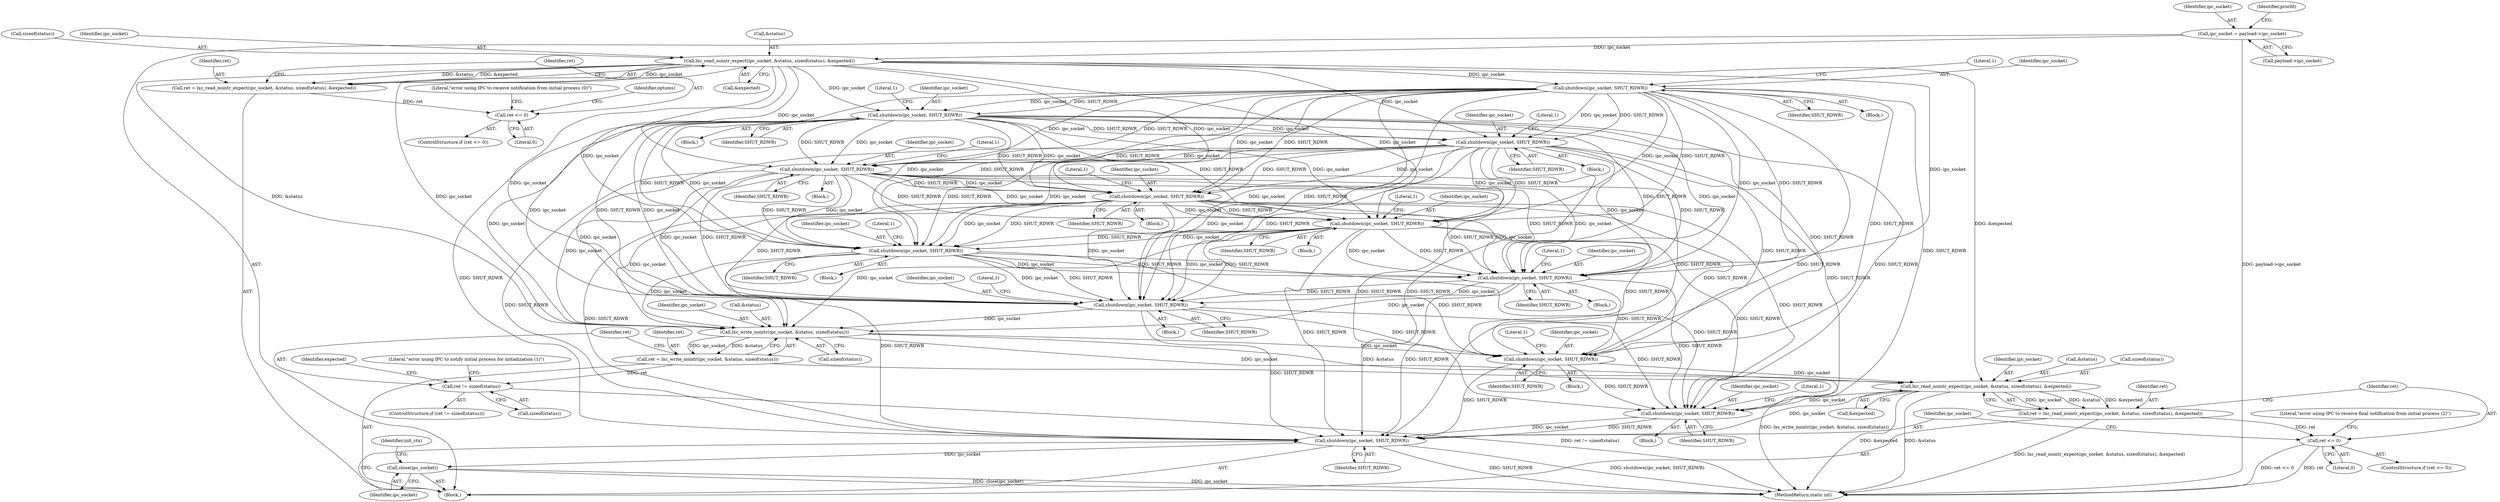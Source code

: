 digraph "0_lxc_81f466d05f2a89cb4f122ef7f593ff3f279b165c@API" {
"1000127" [label="(Call,ipc_socket = payload->ipc_socket)"];
"1000167" [label="(Call,lxc_read_nointr_expect(ipc_socket, &status, sizeof(status), &expected))"];
"1000165" [label="(Call,ret = lxc_read_nointr_expect(ipc_socket, &status, sizeof(status), &expected))"];
"1000176" [label="(Call,ret <= 0)"];
"1000182" [label="(Call,shutdown(ipc_socket, SHUT_RDWR))"];
"1000210" [label="(Call,shutdown(ipc_socket, SHUT_RDWR))"];
"1000251" [label="(Call,shutdown(ipc_socket, SHUT_RDWR))"];
"1000275" [label="(Call,shutdown(ipc_socket, SHUT_RDWR))"];
"1000300" [label="(Call,shutdown(ipc_socket, SHUT_RDWR))"];
"1000368" [label="(Call,shutdown(ipc_socket, SHUT_RDWR))"];
"1000388" [label="(Call,shutdown(ipc_socket, SHUT_RDWR))"];
"1000415" [label="(Call,shutdown(ipc_socket, SHUT_RDWR))"];
"1000437" [label="(Call,shutdown(ipc_socket, SHUT_RDWR))"];
"1000448" [label="(Call,lxc_write_nointr(ipc_socket, &status, sizeof(status)))"];
"1000446" [label="(Call,ret = lxc_write_nointr(ipc_socket, &status, sizeof(status)))"];
"1000455" [label="(Call,ret != sizeof(status))"];
"1000462" [label="(Call,shutdown(ipc_socket, SHUT_RDWR))"];
"1000477" [label="(Call,lxc_read_nointr_expect(ipc_socket, &status, sizeof(status), &expected))"];
"1000475" [label="(Call,ret = lxc_read_nointr_expect(ipc_socket, &status, sizeof(status), &expected))"];
"1000486" [label="(Call,ret <= 0)"];
"1000492" [label="(Call,shutdown(ipc_socket, SHUT_RDWR))"];
"1000498" [label="(Call,shutdown(ipc_socket, SHUT_RDWR))"];
"1000501" [label="(Call,close(ipc_socket))"];
"1000448" [label="(Call,lxc_write_nointr(ipc_socket, &status, sizeof(status)))"];
"1000177" [label="(Identifier,ret)"];
"1000305" [label="(Literal,1)"];
"1000491" [label="(Literal,\"error using IPC to receive final notification from initial process (2)\")"];
"1000215" [label="(Literal,1)"];
"1000469" [label="(Identifier,expected)"];
"1000467" [label="(Literal,1)"];
"1000485" [label="(ControlStructure,if (ret <= 0))"];
"1000493" [label="(Identifier,ipc_socket)"];
"1000454" [label="(ControlStructure,if (ret != sizeof(status)))"];
"1000171" [label="(Call,sizeof(status))"];
"1000415" [label="(Call,shutdown(ipc_socket, SHUT_RDWR))"];
"1000462" [label="(Call,shutdown(ipc_socket, SHUT_RDWR))"];
"1000193" [label="(Identifier,options)"];
"1000494" [label="(Identifier,SHUT_RDWR)"];
"1000277" [label="(Identifier,SHUT_RDWR)"];
"1000455" [label="(Call,ret != sizeof(status))"];
"1000389" [label="(Identifier,ipc_socket)"];
"1000498" [label="(Call,shutdown(ipc_socket, SHUT_RDWR))"];
"1000184" [label="(Identifier,SHUT_RDWR)"];
"1000420" [label="(Literal,1)"];
"1000272" [label="(Block,)"];
"1000461" [label="(Literal,\"error using IPC to notify initial process for initialization (1)\")"];
"1000457" [label="(Call,sizeof(status))"];
"1000183" [label="(Identifier,ipc_socket)"];
"1000446" [label="(Call,ret = lxc_write_nointr(ipc_socket, &status, sizeof(status)))"];
"1000390" [label="(Identifier,SHUT_RDWR)"];
"1000388" [label="(Call,shutdown(ipc_socket, SHUT_RDWR))"];
"1000165" [label="(Call,ret = lxc_read_nointr_expect(ipc_socket, &status, sizeof(status), &expected))"];
"1000500" [label="(Identifier,SHUT_RDWR)"];
"1000166" [label="(Identifier,ret)"];
"1000187" [label="(Literal,1)"];
"1000173" [label="(Call,&expected)"];
"1000280" [label="(Literal,1)"];
"1000438" [label="(Identifier,ipc_socket)"];
"1000478" [label="(Identifier,ipc_socket)"];
"1000452" [label="(Call,sizeof(status))"];
"1000393" [label="(Literal,1)"];
"1000368" [label="(Call,shutdown(ipc_socket, SHUT_RDWR))"];
"1000128" [label="(Identifier,ipc_socket)"];
"1000464" [label="(Identifier,SHUT_RDWR)"];
"1000182" [label="(Call,shutdown(ipc_socket, SHUT_RDWR))"];
"1000129" [label="(Call,payload->ipc_socket)"];
"1000119" [label="(Block,)"];
"1000416" [label="(Identifier,ipc_socket)"];
"1000497" [label="(Literal,1)"];
"1000211" [label="(Identifier,ipc_socket)"];
"1000175" [label="(ControlStructure,if (ret <= 0))"];
"1000456" [label="(Identifier,ret)"];
"1000475" [label="(Call,ret = lxc_read_nointr_expect(ipc_socket, &status, sizeof(status), &expected))"];
"1000370" [label="(Identifier,SHUT_RDWR)"];
"1000168" [label="(Identifier,ipc_socket)"];
"1000502" [label="(Identifier,ipc_socket)"];
"1000463" [label="(Identifier,ipc_socket)"];
"1000499" [label="(Identifier,ipc_socket)"];
"1000302" [label="(Identifier,SHUT_RDWR)"];
"1000297" [label="(Block,)"];
"1000301" [label="(Identifier,ipc_socket)"];
"1000486" [label="(Call,ret <= 0)"];
"1000276" [label="(Identifier,ipc_socket)"];
"1000501" [label="(Call,close(ipc_socket))"];
"1000439" [label="(Identifier,SHUT_RDWR)"];
"1000437" [label="(Call,shutdown(ipc_socket, SHUT_RDWR))"];
"1000169" [label="(Call,&status)"];
"1000492" [label="(Call,shutdown(ipc_socket, SHUT_RDWR))"];
"1000385" [label="(Block,)"];
"1000507" [label="(Identifier,init_ctx)"];
"1000210" [label="(Call,shutdown(ipc_socket, SHUT_RDWR))"];
"1000483" [label="(Call,&expected)"];
"1000256" [label="(Literal,1)"];
"1000744" [label="(MethodReturn,static int)"];
"1000275" [label="(Call,shutdown(ipc_socket, SHUT_RDWR))"];
"1000181" [label="(Literal,\"error using IPC to receive notification from initial process (0)\")"];
"1000167" [label="(Call,lxc_read_nointr_expect(ipc_socket, &status, sizeof(status), &expected))"];
"1000489" [label="(Block,)"];
"1000178" [label="(Literal,0)"];
"1000253" [label="(Identifier,SHUT_RDWR)"];
"1000209" [label="(Block,)"];
"1000373" [label="(Literal,1)"];
"1000479" [label="(Call,&status)"];
"1000447" [label="(Identifier,ret)"];
"1000477" [label="(Call,lxc_read_nointr_expect(ipc_socket, &status, sizeof(status), &expected))"];
"1000176" [label="(Call,ret <= 0)"];
"1000365" [label="(Block,)"];
"1000459" [label="(Block,)"];
"1000449" [label="(Identifier,ipc_socket)"];
"1000369" [label="(Identifier,ipc_socket)"];
"1000212" [label="(Identifier,SHUT_RDWR)"];
"1000127" [label="(Call,ipc_socket = payload->ipc_socket)"];
"1000252" [label="(Identifier,ipc_socket)"];
"1000434" [label="(Block,)"];
"1000179" [label="(Block,)"];
"1000487" [label="(Identifier,ret)"];
"1000442" [label="(Literal,1)"];
"1000300" [label="(Call,shutdown(ipc_socket, SHUT_RDWR))"];
"1000476" [label="(Identifier,ret)"];
"1000251" [label="(Call,shutdown(ipc_socket, SHUT_RDWR))"];
"1000417" [label="(Identifier,SHUT_RDWR)"];
"1000450" [label="(Call,&status)"];
"1000248" [label="(Block,)"];
"1000488" [label="(Literal,0)"];
"1000481" [label="(Call,sizeof(status))"];
"1000412" [label="(Block,)"];
"1000134" [label="(Identifier,procfd)"];
"1000127" -> "1000119"  [label="AST: "];
"1000127" -> "1000129"  [label="CFG: "];
"1000128" -> "1000127"  [label="AST: "];
"1000129" -> "1000127"  [label="AST: "];
"1000134" -> "1000127"  [label="CFG: "];
"1000127" -> "1000744"  [label="DDG: payload->ipc_socket"];
"1000127" -> "1000167"  [label="DDG: ipc_socket"];
"1000167" -> "1000165"  [label="AST: "];
"1000167" -> "1000173"  [label="CFG: "];
"1000168" -> "1000167"  [label="AST: "];
"1000169" -> "1000167"  [label="AST: "];
"1000171" -> "1000167"  [label="AST: "];
"1000173" -> "1000167"  [label="AST: "];
"1000165" -> "1000167"  [label="CFG: "];
"1000167" -> "1000165"  [label="DDG: ipc_socket"];
"1000167" -> "1000165"  [label="DDG: &status"];
"1000167" -> "1000165"  [label="DDG: &expected"];
"1000167" -> "1000182"  [label="DDG: ipc_socket"];
"1000167" -> "1000210"  [label="DDG: ipc_socket"];
"1000167" -> "1000251"  [label="DDG: ipc_socket"];
"1000167" -> "1000275"  [label="DDG: ipc_socket"];
"1000167" -> "1000300"  [label="DDG: ipc_socket"];
"1000167" -> "1000368"  [label="DDG: ipc_socket"];
"1000167" -> "1000388"  [label="DDG: ipc_socket"];
"1000167" -> "1000415"  [label="DDG: ipc_socket"];
"1000167" -> "1000437"  [label="DDG: ipc_socket"];
"1000167" -> "1000448"  [label="DDG: ipc_socket"];
"1000167" -> "1000448"  [label="DDG: &status"];
"1000167" -> "1000477"  [label="DDG: &expected"];
"1000165" -> "1000119"  [label="AST: "];
"1000166" -> "1000165"  [label="AST: "];
"1000177" -> "1000165"  [label="CFG: "];
"1000165" -> "1000176"  [label="DDG: ret"];
"1000176" -> "1000175"  [label="AST: "];
"1000176" -> "1000178"  [label="CFG: "];
"1000177" -> "1000176"  [label="AST: "];
"1000178" -> "1000176"  [label="AST: "];
"1000181" -> "1000176"  [label="CFG: "];
"1000193" -> "1000176"  [label="CFG: "];
"1000182" -> "1000179"  [label="AST: "];
"1000182" -> "1000184"  [label="CFG: "];
"1000183" -> "1000182"  [label="AST: "];
"1000184" -> "1000182"  [label="AST: "];
"1000187" -> "1000182"  [label="CFG: "];
"1000182" -> "1000210"  [label="DDG: ipc_socket"];
"1000182" -> "1000210"  [label="DDG: SHUT_RDWR"];
"1000182" -> "1000251"  [label="DDG: ipc_socket"];
"1000182" -> "1000251"  [label="DDG: SHUT_RDWR"];
"1000182" -> "1000275"  [label="DDG: ipc_socket"];
"1000182" -> "1000275"  [label="DDG: SHUT_RDWR"];
"1000182" -> "1000300"  [label="DDG: ipc_socket"];
"1000182" -> "1000300"  [label="DDG: SHUT_RDWR"];
"1000182" -> "1000368"  [label="DDG: ipc_socket"];
"1000182" -> "1000368"  [label="DDG: SHUT_RDWR"];
"1000182" -> "1000388"  [label="DDG: ipc_socket"];
"1000182" -> "1000388"  [label="DDG: SHUT_RDWR"];
"1000182" -> "1000415"  [label="DDG: ipc_socket"];
"1000182" -> "1000415"  [label="DDG: SHUT_RDWR"];
"1000182" -> "1000437"  [label="DDG: ipc_socket"];
"1000182" -> "1000437"  [label="DDG: SHUT_RDWR"];
"1000182" -> "1000448"  [label="DDG: ipc_socket"];
"1000182" -> "1000462"  [label="DDG: SHUT_RDWR"];
"1000182" -> "1000492"  [label="DDG: SHUT_RDWR"];
"1000182" -> "1000498"  [label="DDG: SHUT_RDWR"];
"1000210" -> "1000209"  [label="AST: "];
"1000210" -> "1000212"  [label="CFG: "];
"1000211" -> "1000210"  [label="AST: "];
"1000212" -> "1000210"  [label="AST: "];
"1000215" -> "1000210"  [label="CFG: "];
"1000210" -> "1000251"  [label="DDG: ipc_socket"];
"1000210" -> "1000251"  [label="DDG: SHUT_RDWR"];
"1000210" -> "1000275"  [label="DDG: ipc_socket"];
"1000210" -> "1000275"  [label="DDG: SHUT_RDWR"];
"1000210" -> "1000300"  [label="DDG: ipc_socket"];
"1000210" -> "1000300"  [label="DDG: SHUT_RDWR"];
"1000210" -> "1000368"  [label="DDG: ipc_socket"];
"1000210" -> "1000368"  [label="DDG: SHUT_RDWR"];
"1000210" -> "1000388"  [label="DDG: ipc_socket"];
"1000210" -> "1000388"  [label="DDG: SHUT_RDWR"];
"1000210" -> "1000415"  [label="DDG: ipc_socket"];
"1000210" -> "1000415"  [label="DDG: SHUT_RDWR"];
"1000210" -> "1000437"  [label="DDG: ipc_socket"];
"1000210" -> "1000437"  [label="DDG: SHUT_RDWR"];
"1000210" -> "1000448"  [label="DDG: ipc_socket"];
"1000210" -> "1000462"  [label="DDG: SHUT_RDWR"];
"1000210" -> "1000492"  [label="DDG: SHUT_RDWR"];
"1000210" -> "1000498"  [label="DDG: SHUT_RDWR"];
"1000251" -> "1000248"  [label="AST: "];
"1000251" -> "1000253"  [label="CFG: "];
"1000252" -> "1000251"  [label="AST: "];
"1000253" -> "1000251"  [label="AST: "];
"1000256" -> "1000251"  [label="CFG: "];
"1000251" -> "1000275"  [label="DDG: ipc_socket"];
"1000251" -> "1000275"  [label="DDG: SHUT_RDWR"];
"1000251" -> "1000300"  [label="DDG: ipc_socket"];
"1000251" -> "1000300"  [label="DDG: SHUT_RDWR"];
"1000251" -> "1000368"  [label="DDG: ipc_socket"];
"1000251" -> "1000368"  [label="DDG: SHUT_RDWR"];
"1000251" -> "1000388"  [label="DDG: ipc_socket"];
"1000251" -> "1000388"  [label="DDG: SHUT_RDWR"];
"1000251" -> "1000415"  [label="DDG: ipc_socket"];
"1000251" -> "1000415"  [label="DDG: SHUT_RDWR"];
"1000251" -> "1000437"  [label="DDG: ipc_socket"];
"1000251" -> "1000437"  [label="DDG: SHUT_RDWR"];
"1000251" -> "1000448"  [label="DDG: ipc_socket"];
"1000251" -> "1000462"  [label="DDG: SHUT_RDWR"];
"1000251" -> "1000492"  [label="DDG: SHUT_RDWR"];
"1000251" -> "1000498"  [label="DDG: SHUT_RDWR"];
"1000275" -> "1000272"  [label="AST: "];
"1000275" -> "1000277"  [label="CFG: "];
"1000276" -> "1000275"  [label="AST: "];
"1000277" -> "1000275"  [label="AST: "];
"1000280" -> "1000275"  [label="CFG: "];
"1000275" -> "1000300"  [label="DDG: ipc_socket"];
"1000275" -> "1000300"  [label="DDG: SHUT_RDWR"];
"1000275" -> "1000368"  [label="DDG: ipc_socket"];
"1000275" -> "1000368"  [label="DDG: SHUT_RDWR"];
"1000275" -> "1000388"  [label="DDG: ipc_socket"];
"1000275" -> "1000388"  [label="DDG: SHUT_RDWR"];
"1000275" -> "1000415"  [label="DDG: ipc_socket"];
"1000275" -> "1000415"  [label="DDG: SHUT_RDWR"];
"1000275" -> "1000437"  [label="DDG: ipc_socket"];
"1000275" -> "1000437"  [label="DDG: SHUT_RDWR"];
"1000275" -> "1000448"  [label="DDG: ipc_socket"];
"1000275" -> "1000462"  [label="DDG: SHUT_RDWR"];
"1000275" -> "1000492"  [label="DDG: SHUT_RDWR"];
"1000275" -> "1000498"  [label="DDG: SHUT_RDWR"];
"1000300" -> "1000297"  [label="AST: "];
"1000300" -> "1000302"  [label="CFG: "];
"1000301" -> "1000300"  [label="AST: "];
"1000302" -> "1000300"  [label="AST: "];
"1000305" -> "1000300"  [label="CFG: "];
"1000300" -> "1000368"  [label="DDG: ipc_socket"];
"1000300" -> "1000368"  [label="DDG: SHUT_RDWR"];
"1000300" -> "1000388"  [label="DDG: ipc_socket"];
"1000300" -> "1000388"  [label="DDG: SHUT_RDWR"];
"1000300" -> "1000415"  [label="DDG: ipc_socket"];
"1000300" -> "1000415"  [label="DDG: SHUT_RDWR"];
"1000300" -> "1000437"  [label="DDG: ipc_socket"];
"1000300" -> "1000437"  [label="DDG: SHUT_RDWR"];
"1000300" -> "1000448"  [label="DDG: ipc_socket"];
"1000300" -> "1000462"  [label="DDG: SHUT_RDWR"];
"1000300" -> "1000492"  [label="DDG: SHUT_RDWR"];
"1000300" -> "1000498"  [label="DDG: SHUT_RDWR"];
"1000368" -> "1000365"  [label="AST: "];
"1000368" -> "1000370"  [label="CFG: "];
"1000369" -> "1000368"  [label="AST: "];
"1000370" -> "1000368"  [label="AST: "];
"1000373" -> "1000368"  [label="CFG: "];
"1000368" -> "1000388"  [label="DDG: ipc_socket"];
"1000368" -> "1000388"  [label="DDG: SHUT_RDWR"];
"1000368" -> "1000415"  [label="DDG: ipc_socket"];
"1000368" -> "1000415"  [label="DDG: SHUT_RDWR"];
"1000368" -> "1000437"  [label="DDG: ipc_socket"];
"1000368" -> "1000437"  [label="DDG: SHUT_RDWR"];
"1000368" -> "1000448"  [label="DDG: ipc_socket"];
"1000368" -> "1000462"  [label="DDG: SHUT_RDWR"];
"1000368" -> "1000492"  [label="DDG: SHUT_RDWR"];
"1000368" -> "1000498"  [label="DDG: SHUT_RDWR"];
"1000388" -> "1000385"  [label="AST: "];
"1000388" -> "1000390"  [label="CFG: "];
"1000389" -> "1000388"  [label="AST: "];
"1000390" -> "1000388"  [label="AST: "];
"1000393" -> "1000388"  [label="CFG: "];
"1000388" -> "1000415"  [label="DDG: ipc_socket"];
"1000388" -> "1000415"  [label="DDG: SHUT_RDWR"];
"1000388" -> "1000437"  [label="DDG: ipc_socket"];
"1000388" -> "1000437"  [label="DDG: SHUT_RDWR"];
"1000388" -> "1000448"  [label="DDG: ipc_socket"];
"1000388" -> "1000462"  [label="DDG: SHUT_RDWR"];
"1000388" -> "1000492"  [label="DDG: SHUT_RDWR"];
"1000388" -> "1000498"  [label="DDG: SHUT_RDWR"];
"1000415" -> "1000412"  [label="AST: "];
"1000415" -> "1000417"  [label="CFG: "];
"1000416" -> "1000415"  [label="AST: "];
"1000417" -> "1000415"  [label="AST: "];
"1000420" -> "1000415"  [label="CFG: "];
"1000415" -> "1000437"  [label="DDG: ipc_socket"];
"1000415" -> "1000437"  [label="DDG: SHUT_RDWR"];
"1000415" -> "1000448"  [label="DDG: ipc_socket"];
"1000415" -> "1000462"  [label="DDG: SHUT_RDWR"];
"1000415" -> "1000492"  [label="DDG: SHUT_RDWR"];
"1000415" -> "1000498"  [label="DDG: SHUT_RDWR"];
"1000437" -> "1000434"  [label="AST: "];
"1000437" -> "1000439"  [label="CFG: "];
"1000438" -> "1000437"  [label="AST: "];
"1000439" -> "1000437"  [label="AST: "];
"1000442" -> "1000437"  [label="CFG: "];
"1000437" -> "1000448"  [label="DDG: ipc_socket"];
"1000437" -> "1000462"  [label="DDG: SHUT_RDWR"];
"1000437" -> "1000492"  [label="DDG: SHUT_RDWR"];
"1000437" -> "1000498"  [label="DDG: SHUT_RDWR"];
"1000448" -> "1000446"  [label="AST: "];
"1000448" -> "1000452"  [label="CFG: "];
"1000449" -> "1000448"  [label="AST: "];
"1000450" -> "1000448"  [label="AST: "];
"1000452" -> "1000448"  [label="AST: "];
"1000446" -> "1000448"  [label="CFG: "];
"1000448" -> "1000446"  [label="DDG: ipc_socket"];
"1000448" -> "1000446"  [label="DDG: &status"];
"1000448" -> "1000462"  [label="DDG: ipc_socket"];
"1000448" -> "1000477"  [label="DDG: ipc_socket"];
"1000448" -> "1000477"  [label="DDG: &status"];
"1000446" -> "1000119"  [label="AST: "];
"1000447" -> "1000446"  [label="AST: "];
"1000456" -> "1000446"  [label="CFG: "];
"1000446" -> "1000744"  [label="DDG: lxc_write_nointr(ipc_socket, &status, sizeof(status))"];
"1000446" -> "1000455"  [label="DDG: ret"];
"1000455" -> "1000454"  [label="AST: "];
"1000455" -> "1000457"  [label="CFG: "];
"1000456" -> "1000455"  [label="AST: "];
"1000457" -> "1000455"  [label="AST: "];
"1000461" -> "1000455"  [label="CFG: "];
"1000469" -> "1000455"  [label="CFG: "];
"1000455" -> "1000744"  [label="DDG: ret != sizeof(status)"];
"1000462" -> "1000459"  [label="AST: "];
"1000462" -> "1000464"  [label="CFG: "];
"1000463" -> "1000462"  [label="AST: "];
"1000464" -> "1000462"  [label="AST: "];
"1000467" -> "1000462"  [label="CFG: "];
"1000462" -> "1000477"  [label="DDG: ipc_socket"];
"1000462" -> "1000492"  [label="DDG: SHUT_RDWR"];
"1000462" -> "1000498"  [label="DDG: SHUT_RDWR"];
"1000477" -> "1000475"  [label="AST: "];
"1000477" -> "1000483"  [label="CFG: "];
"1000478" -> "1000477"  [label="AST: "];
"1000479" -> "1000477"  [label="AST: "];
"1000481" -> "1000477"  [label="AST: "];
"1000483" -> "1000477"  [label="AST: "];
"1000475" -> "1000477"  [label="CFG: "];
"1000477" -> "1000744"  [label="DDG: &expected"];
"1000477" -> "1000744"  [label="DDG: &status"];
"1000477" -> "1000475"  [label="DDG: ipc_socket"];
"1000477" -> "1000475"  [label="DDG: &status"];
"1000477" -> "1000475"  [label="DDG: &expected"];
"1000477" -> "1000492"  [label="DDG: ipc_socket"];
"1000477" -> "1000498"  [label="DDG: ipc_socket"];
"1000475" -> "1000119"  [label="AST: "];
"1000476" -> "1000475"  [label="AST: "];
"1000487" -> "1000475"  [label="CFG: "];
"1000475" -> "1000744"  [label="DDG: lxc_read_nointr_expect(ipc_socket, &status, sizeof(status), &expected)"];
"1000475" -> "1000486"  [label="DDG: ret"];
"1000486" -> "1000485"  [label="AST: "];
"1000486" -> "1000488"  [label="CFG: "];
"1000487" -> "1000486"  [label="AST: "];
"1000488" -> "1000486"  [label="AST: "];
"1000491" -> "1000486"  [label="CFG: "];
"1000499" -> "1000486"  [label="CFG: "];
"1000486" -> "1000744"  [label="DDG: ret <= 0"];
"1000486" -> "1000744"  [label="DDG: ret"];
"1000492" -> "1000489"  [label="AST: "];
"1000492" -> "1000494"  [label="CFG: "];
"1000493" -> "1000492"  [label="AST: "];
"1000494" -> "1000492"  [label="AST: "];
"1000497" -> "1000492"  [label="CFG: "];
"1000492" -> "1000498"  [label="DDG: ipc_socket"];
"1000492" -> "1000498"  [label="DDG: SHUT_RDWR"];
"1000498" -> "1000119"  [label="AST: "];
"1000498" -> "1000500"  [label="CFG: "];
"1000499" -> "1000498"  [label="AST: "];
"1000500" -> "1000498"  [label="AST: "];
"1000502" -> "1000498"  [label="CFG: "];
"1000498" -> "1000744"  [label="DDG: shutdown(ipc_socket, SHUT_RDWR)"];
"1000498" -> "1000744"  [label="DDG: SHUT_RDWR"];
"1000498" -> "1000501"  [label="DDG: ipc_socket"];
"1000501" -> "1000119"  [label="AST: "];
"1000501" -> "1000502"  [label="CFG: "];
"1000502" -> "1000501"  [label="AST: "];
"1000507" -> "1000501"  [label="CFG: "];
"1000501" -> "1000744"  [label="DDG: ipc_socket"];
"1000501" -> "1000744"  [label="DDG: close(ipc_socket)"];
}
